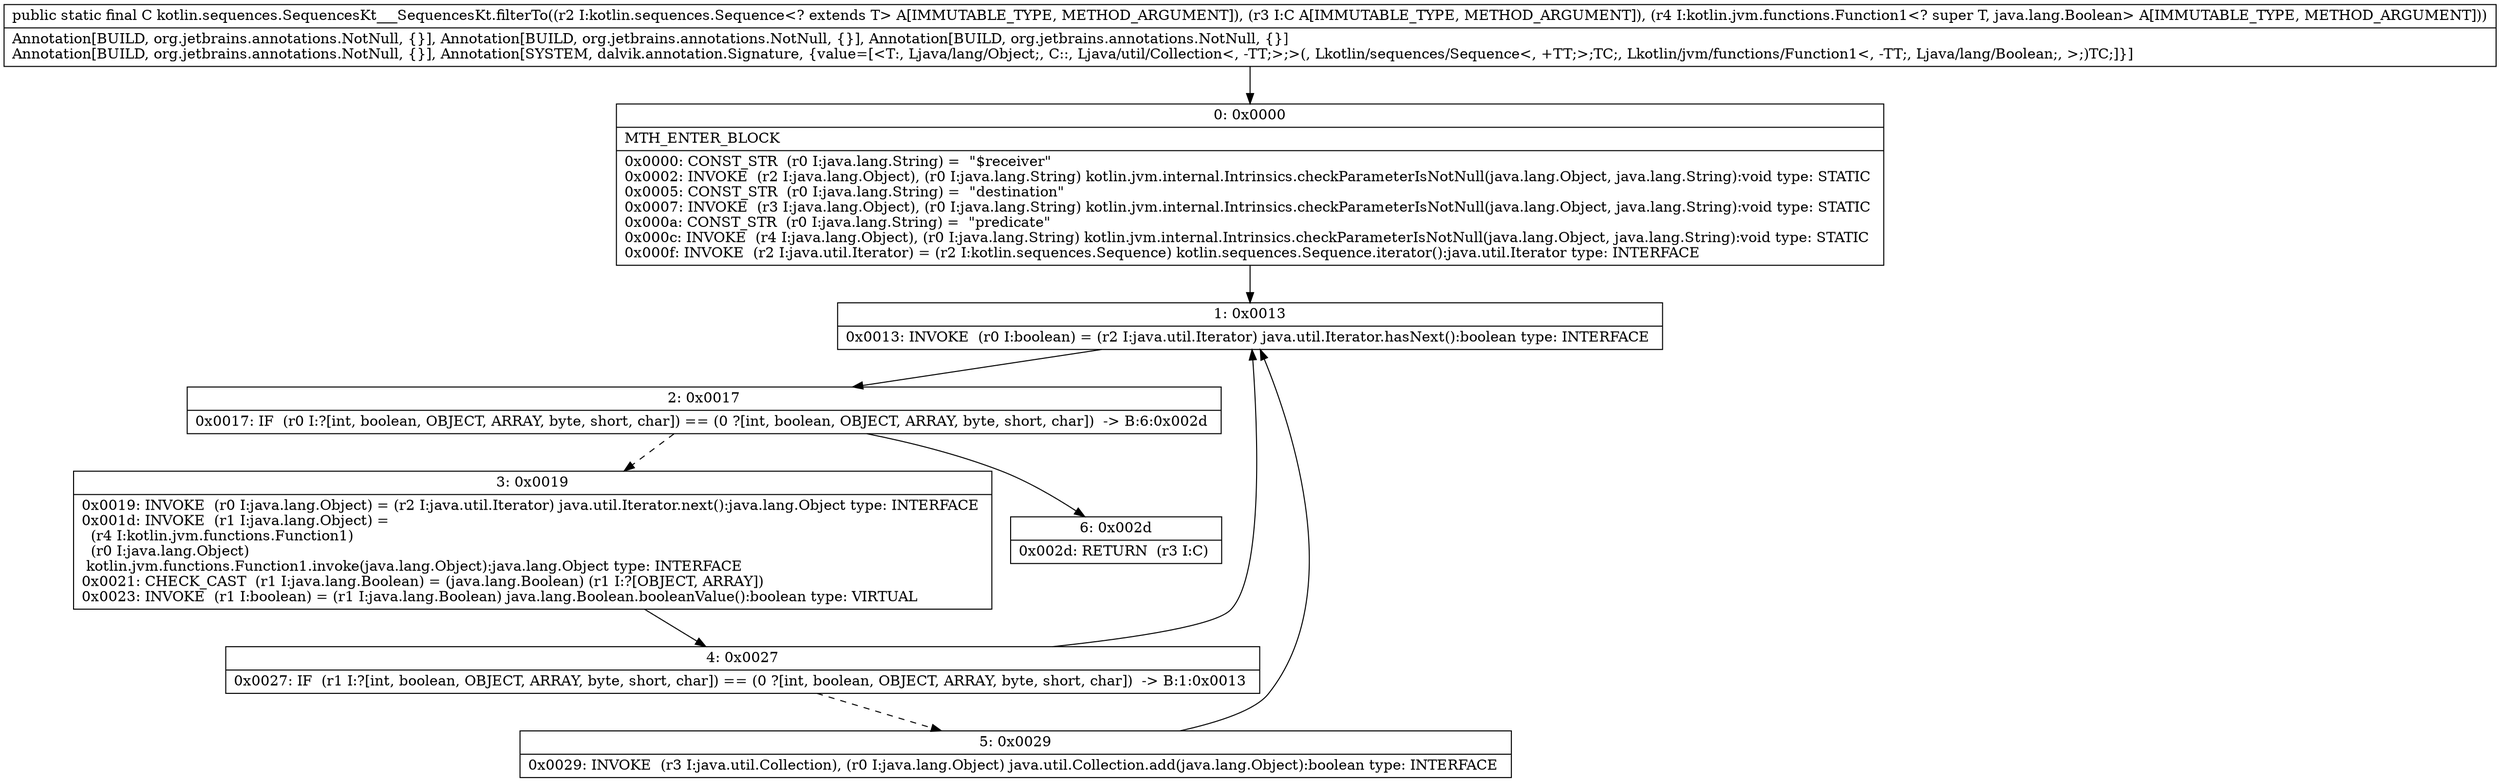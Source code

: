 digraph "CFG forkotlin.sequences.SequencesKt___SequencesKt.filterTo(Lkotlin\/sequences\/Sequence;Ljava\/util\/Collection;Lkotlin\/jvm\/functions\/Function1;)Ljava\/util\/Collection;" {
Node_0 [shape=record,label="{0\:\ 0x0000|MTH_ENTER_BLOCK\l|0x0000: CONST_STR  (r0 I:java.lang.String) =  \"$receiver\" \l0x0002: INVOKE  (r2 I:java.lang.Object), (r0 I:java.lang.String) kotlin.jvm.internal.Intrinsics.checkParameterIsNotNull(java.lang.Object, java.lang.String):void type: STATIC \l0x0005: CONST_STR  (r0 I:java.lang.String) =  \"destination\" \l0x0007: INVOKE  (r3 I:java.lang.Object), (r0 I:java.lang.String) kotlin.jvm.internal.Intrinsics.checkParameterIsNotNull(java.lang.Object, java.lang.String):void type: STATIC \l0x000a: CONST_STR  (r0 I:java.lang.String) =  \"predicate\" \l0x000c: INVOKE  (r4 I:java.lang.Object), (r0 I:java.lang.String) kotlin.jvm.internal.Intrinsics.checkParameterIsNotNull(java.lang.Object, java.lang.String):void type: STATIC \l0x000f: INVOKE  (r2 I:java.util.Iterator) = (r2 I:kotlin.sequences.Sequence) kotlin.sequences.Sequence.iterator():java.util.Iterator type: INTERFACE \l}"];
Node_1 [shape=record,label="{1\:\ 0x0013|0x0013: INVOKE  (r0 I:boolean) = (r2 I:java.util.Iterator) java.util.Iterator.hasNext():boolean type: INTERFACE \l}"];
Node_2 [shape=record,label="{2\:\ 0x0017|0x0017: IF  (r0 I:?[int, boolean, OBJECT, ARRAY, byte, short, char]) == (0 ?[int, boolean, OBJECT, ARRAY, byte, short, char])  \-\> B:6:0x002d \l}"];
Node_3 [shape=record,label="{3\:\ 0x0019|0x0019: INVOKE  (r0 I:java.lang.Object) = (r2 I:java.util.Iterator) java.util.Iterator.next():java.lang.Object type: INTERFACE \l0x001d: INVOKE  (r1 I:java.lang.Object) = \l  (r4 I:kotlin.jvm.functions.Function1)\l  (r0 I:java.lang.Object)\l kotlin.jvm.functions.Function1.invoke(java.lang.Object):java.lang.Object type: INTERFACE \l0x0021: CHECK_CAST  (r1 I:java.lang.Boolean) = (java.lang.Boolean) (r1 I:?[OBJECT, ARRAY]) \l0x0023: INVOKE  (r1 I:boolean) = (r1 I:java.lang.Boolean) java.lang.Boolean.booleanValue():boolean type: VIRTUAL \l}"];
Node_4 [shape=record,label="{4\:\ 0x0027|0x0027: IF  (r1 I:?[int, boolean, OBJECT, ARRAY, byte, short, char]) == (0 ?[int, boolean, OBJECT, ARRAY, byte, short, char])  \-\> B:1:0x0013 \l}"];
Node_5 [shape=record,label="{5\:\ 0x0029|0x0029: INVOKE  (r3 I:java.util.Collection), (r0 I:java.lang.Object) java.util.Collection.add(java.lang.Object):boolean type: INTERFACE \l}"];
Node_6 [shape=record,label="{6\:\ 0x002d|0x002d: RETURN  (r3 I:C) \l}"];
MethodNode[shape=record,label="{public static final C kotlin.sequences.SequencesKt___SequencesKt.filterTo((r2 I:kotlin.sequences.Sequence\<? extends T\> A[IMMUTABLE_TYPE, METHOD_ARGUMENT]), (r3 I:C A[IMMUTABLE_TYPE, METHOD_ARGUMENT]), (r4 I:kotlin.jvm.functions.Function1\<? super T, java.lang.Boolean\> A[IMMUTABLE_TYPE, METHOD_ARGUMENT]))  | Annotation[BUILD, org.jetbrains.annotations.NotNull, \{\}], Annotation[BUILD, org.jetbrains.annotations.NotNull, \{\}], Annotation[BUILD, org.jetbrains.annotations.NotNull, \{\}]\lAnnotation[BUILD, org.jetbrains.annotations.NotNull, \{\}], Annotation[SYSTEM, dalvik.annotation.Signature, \{value=[\<T:, Ljava\/lang\/Object;, C::, Ljava\/util\/Collection\<, \-TT;\>;\>(, Lkotlin\/sequences\/Sequence\<, +TT;\>;TC;, Lkotlin\/jvm\/functions\/Function1\<, \-TT;, Ljava\/lang\/Boolean;, \>;)TC;]\}]\l}"];
MethodNode -> Node_0;
Node_0 -> Node_1;
Node_1 -> Node_2;
Node_2 -> Node_3[style=dashed];
Node_2 -> Node_6;
Node_3 -> Node_4;
Node_4 -> Node_1;
Node_4 -> Node_5[style=dashed];
Node_5 -> Node_1;
}

